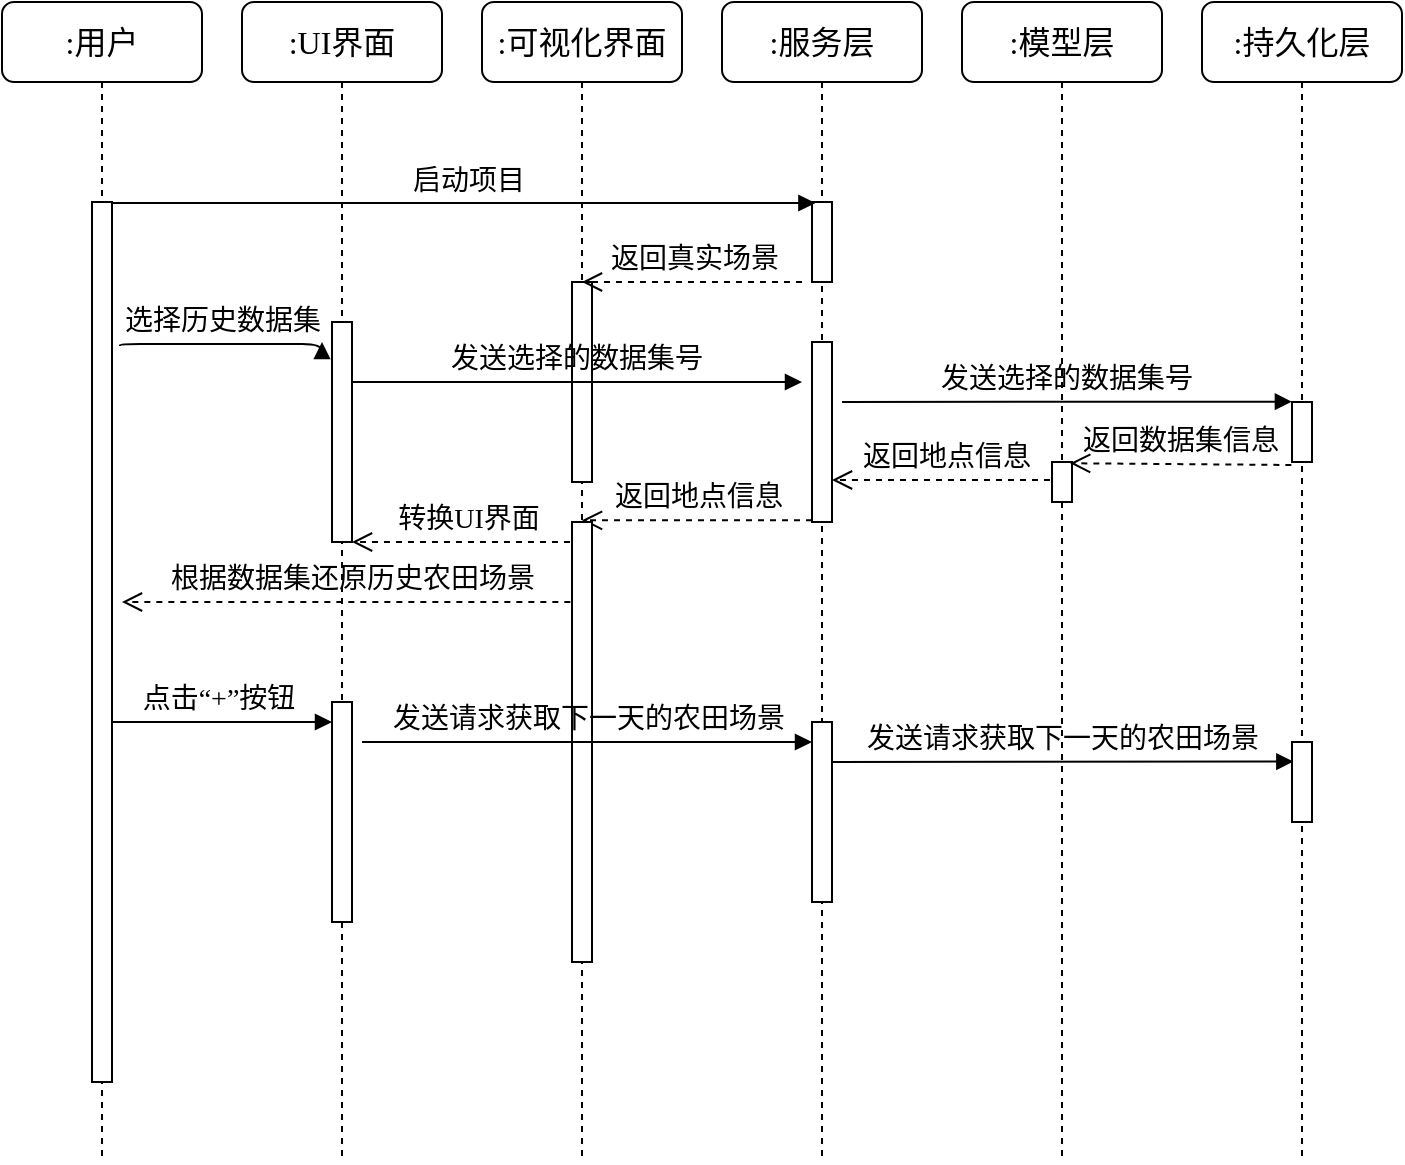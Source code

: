 <mxfile version="24.3.1" type="github">
  <diagram name="Page-1" id="13e1069c-82ec-6db2-03f1-153e76fe0fe0">
    <mxGraphModel dx="477" dy="275" grid="1" gridSize="10" guides="1" tooltips="1" connect="1" arrows="1" fold="1" page="1" pageScale="1" pageWidth="1100" pageHeight="850" background="none" math="0" shadow="0">
      <root>
        <mxCell id="0" />
        <mxCell id="1" parent="0" />
        <mxCell id="7baba1c4bc27f4b0-2" value="&lt;font style=&quot;font-size: 16px;&quot;&gt;:UI界面&lt;/font&gt;" style="shape=umlLifeline;perimeter=lifelinePerimeter;whiteSpace=wrap;html=1;container=1;collapsible=0;recursiveResize=0;outlineConnect=0;rounded=1;shadow=0;comic=0;labelBackgroundColor=none;strokeWidth=1;fontFamily=Verdana;fontSize=12;align=center;" parent="1" vertex="1">
          <mxGeometry x="240" y="80" width="100" height="580" as="geometry" />
        </mxCell>
        <mxCell id="7baba1c4bc27f4b0-10" value="" style="html=1;points=[];perimeter=orthogonalPerimeter;rounded=0;shadow=0;comic=0;labelBackgroundColor=none;strokeWidth=1;fontFamily=Verdana;fontSize=12;align=center;" parent="7baba1c4bc27f4b0-2" vertex="1">
          <mxGeometry x="45" y="160" width="10" height="110" as="geometry" />
        </mxCell>
        <mxCell id="tDSSOY3JjB5FIB1IRcV5-15" value="&lt;font style=&quot;font-size: 14px;&quot;&gt;转换UI界面&lt;/font&gt;" style="html=1;verticalAlign=bottom;endArrow=open;dashed=1;endSize=8;labelBackgroundColor=none;fontFamily=Verdana;fontSize=12;" edge="1" parent="7baba1c4bc27f4b0-2">
          <mxGeometry relative="1" as="geometry">
            <mxPoint x="55.004" y="270" as="targetPoint" />
            <mxPoint x="170" y="270" as="sourcePoint" />
          </mxGeometry>
        </mxCell>
        <mxCell id="tDSSOY3JjB5FIB1IRcV5-16" value="&lt;span style=&quot;font-size: 14px;&quot;&gt;根据数据集还原历史农田场景&lt;/span&gt;" style="html=1;verticalAlign=bottom;endArrow=open;dashed=1;endSize=8;labelBackgroundColor=none;fontFamily=Verdana;fontSize=12;" edge="1" parent="7baba1c4bc27f4b0-2">
          <mxGeometry relative="1" as="geometry">
            <mxPoint x="-60" y="300" as="targetPoint" />
            <mxPoint x="170.17" y="300" as="sourcePoint" />
          </mxGeometry>
        </mxCell>
        <mxCell id="tDSSOY3JjB5FIB1IRcV5-17" value="" style="html=1;points=[];perimeter=orthogonalPerimeter;rounded=0;shadow=0;comic=0;labelBackgroundColor=none;strokeWidth=1;fontFamily=Verdana;fontSize=12;align=center;" vertex="1" parent="7baba1c4bc27f4b0-2">
          <mxGeometry x="45" y="350" width="10" height="110" as="geometry" />
        </mxCell>
        <mxCell id="7baba1c4bc27f4b0-23" value="&lt;font style=&quot;font-size: 14px;&quot;&gt;点击“+”按钮&lt;/font&gt;" style="html=1;verticalAlign=bottom;endArrow=block;labelBackgroundColor=none;fontFamily=Verdana;fontSize=12;" parent="7baba1c4bc27f4b0-2" edge="1">
          <mxGeometry relative="1" as="geometry">
            <mxPoint x="-69.5" y="360" as="sourcePoint" />
            <mxPoint x="45" y="360" as="targetPoint" />
          </mxGeometry>
        </mxCell>
        <mxCell id="7baba1c4bc27f4b0-3" value="&lt;font style=&quot;font-size: 16px;&quot;&gt;:可视化界面&lt;/font&gt;" style="shape=umlLifeline;perimeter=lifelinePerimeter;whiteSpace=wrap;html=1;container=1;collapsible=0;recursiveResize=0;outlineConnect=0;rounded=1;shadow=0;comic=0;labelBackgroundColor=none;strokeWidth=1;fontFamily=Verdana;fontSize=12;align=center;" parent="1" vertex="1">
          <mxGeometry x="360" y="80" width="100" height="580" as="geometry" />
        </mxCell>
        <mxCell id="7baba1c4bc27f4b0-13" value="" style="html=1;points=[];perimeter=orthogonalPerimeter;rounded=0;shadow=0;comic=0;labelBackgroundColor=none;strokeWidth=1;fontFamily=Verdana;fontSize=12;align=center;" parent="7baba1c4bc27f4b0-3" vertex="1">
          <mxGeometry x="45" y="140" width="10" height="100" as="geometry" />
        </mxCell>
        <mxCell id="tDSSOY3JjB5FIB1IRcV5-13" value="&lt;font style=&quot;font-size: 14px;&quot;&gt;返回地点信息&lt;/font&gt;" style="html=1;verticalAlign=bottom;endArrow=open;dashed=1;endSize=8;exitX=0;exitY=0.95;labelBackgroundColor=none;fontFamily=Verdana;fontSize=12;" edge="1" parent="7baba1c4bc27f4b0-3">
          <mxGeometry relative="1" as="geometry">
            <mxPoint x="50.024" y="259.17" as="targetPoint" />
            <mxPoint x="165" y="259.17" as="sourcePoint" />
          </mxGeometry>
        </mxCell>
        <mxCell id="tDSSOY3JjB5FIB1IRcV5-14" value="" style="html=1;points=[];perimeter=orthogonalPerimeter;rounded=0;shadow=0;comic=0;labelBackgroundColor=none;strokeWidth=1;fontFamily=Verdana;fontSize=12;align=center;" vertex="1" parent="7baba1c4bc27f4b0-3">
          <mxGeometry x="45" y="260" width="10" height="220" as="geometry" />
        </mxCell>
        <mxCell id="7baba1c4bc27f4b0-4" value="&lt;font style=&quot;font-size: 16px;&quot;&gt;:服务层&lt;/font&gt;" style="shape=umlLifeline;perimeter=lifelinePerimeter;whiteSpace=wrap;html=1;container=1;collapsible=0;recursiveResize=0;outlineConnect=0;rounded=1;shadow=0;comic=0;labelBackgroundColor=none;strokeWidth=1;fontFamily=Verdana;fontSize=12;align=center;" parent="1" vertex="1">
          <mxGeometry x="480" y="80" width="100" height="580" as="geometry" />
        </mxCell>
        <mxCell id="7baba1c4bc27f4b0-16" value="" style="html=1;points=[];perimeter=orthogonalPerimeter;rounded=0;shadow=0;comic=0;labelBackgroundColor=none;strokeWidth=1;fontFamily=Verdana;fontSize=12;align=center;" parent="7baba1c4bc27f4b0-4" vertex="1">
          <mxGeometry x="45" y="100" width="10" height="40" as="geometry" />
        </mxCell>
        <mxCell id="tDSSOY3JjB5FIB1IRcV5-3" value="" style="html=1;points=[];perimeter=orthogonalPerimeter;rounded=0;shadow=0;comic=0;labelBackgroundColor=none;strokeWidth=1;fontFamily=Verdana;fontSize=12;align=center;" vertex="1" parent="7baba1c4bc27f4b0-4">
          <mxGeometry x="45" y="170" width="10" height="90" as="geometry" />
        </mxCell>
        <mxCell id="tDSSOY3JjB5FIB1IRcV5-12" value="&lt;font style=&quot;font-size: 14px;&quot;&gt;返回地点信息&lt;/font&gt;" style="html=1;verticalAlign=bottom;endArrow=open;dashed=1;endSize=8;exitX=0;exitY=0.95;labelBackgroundColor=none;fontFamily=Verdana;fontSize=12;" edge="1" parent="7baba1c4bc27f4b0-4">
          <mxGeometry relative="1" as="geometry">
            <mxPoint x="55.004" y="239" as="targetPoint" />
            <mxPoint x="169.98" y="239" as="sourcePoint" />
          </mxGeometry>
        </mxCell>
        <mxCell id="tDSSOY3JjB5FIB1IRcV5-20" value="" style="html=1;points=[];perimeter=orthogonalPerimeter;rounded=0;shadow=0;comic=0;labelBackgroundColor=none;strokeWidth=1;fontFamily=Verdana;fontSize=12;align=center;" vertex="1" parent="7baba1c4bc27f4b0-4">
          <mxGeometry x="45" y="360" width="10" height="90" as="geometry" />
        </mxCell>
        <mxCell id="tDSSOY3JjB5FIB1IRcV5-19" value="&lt;font style=&quot;font-size: 14px;&quot;&gt;发送请求获取下一天的农田场景&lt;/font&gt;" style="html=1;verticalAlign=bottom;endArrow=block;labelBackgroundColor=none;fontFamily=Verdana;fontSize=12;" edge="1" parent="7baba1c4bc27f4b0-4">
          <mxGeometry relative="1" as="geometry">
            <mxPoint x="-180" y="370" as="sourcePoint" />
            <mxPoint x="45" y="370" as="targetPoint" />
            <mxPoint as="offset" />
          </mxGeometry>
        </mxCell>
        <mxCell id="tDSSOY3JjB5FIB1IRcV5-21" value="&lt;font style=&quot;font-size: 14px;&quot;&gt;发送请求获取下一天的农田场景&lt;/font&gt;" style="html=1;verticalAlign=bottom;endArrow=block;labelBackgroundColor=none;fontFamily=Verdana;fontSize=12;entryX=0.067;entryY=0.244;entryDx=0;entryDy=0;entryPerimeter=0;" edge="1" parent="7baba1c4bc27f4b0-4" target="tDSSOY3JjB5FIB1IRcV5-22">
          <mxGeometry relative="1" as="geometry">
            <mxPoint x="55" y="380" as="sourcePoint" />
            <mxPoint x="280" y="380" as="targetPoint" />
            <mxPoint as="offset" />
          </mxGeometry>
        </mxCell>
        <mxCell id="7baba1c4bc27f4b0-5" value="&lt;font style=&quot;font-size: 16px;&quot;&gt;:模型层&lt;/font&gt;" style="shape=umlLifeline;perimeter=lifelinePerimeter;whiteSpace=wrap;html=1;container=1;collapsible=0;recursiveResize=0;outlineConnect=0;rounded=1;shadow=0;comic=0;labelBackgroundColor=none;strokeWidth=1;fontFamily=Verdana;fontSize=12;align=center;" parent="1" vertex="1">
          <mxGeometry x="600" y="80" width="100" height="580" as="geometry" />
        </mxCell>
        <mxCell id="7baba1c4bc27f4b0-19" value="" style="html=1;points=[];perimeter=orthogonalPerimeter;rounded=0;shadow=0;comic=0;labelBackgroundColor=none;strokeWidth=1;fontFamily=Verdana;fontSize=12;align=center;" parent="7baba1c4bc27f4b0-5" vertex="1">
          <mxGeometry x="45" y="230" width="10" height="20" as="geometry" />
        </mxCell>
        <mxCell id="7baba1c4bc27f4b0-6" value="&lt;font style=&quot;font-size: 16px;&quot;&gt;:持久化层&lt;/font&gt;" style="shape=umlLifeline;perimeter=lifelinePerimeter;whiteSpace=wrap;html=1;container=1;collapsible=0;recursiveResize=0;outlineConnect=0;rounded=1;shadow=0;comic=0;labelBackgroundColor=none;strokeWidth=1;fontFamily=Verdana;fontSize=12;align=center;" parent="1" vertex="1">
          <mxGeometry x="720" y="80" width="100" height="580" as="geometry" />
        </mxCell>
        <mxCell id="tDSSOY3JjB5FIB1IRcV5-8" value="" style="html=1;points=[];perimeter=orthogonalPerimeter;rounded=0;shadow=0;comic=0;labelBackgroundColor=none;strokeWidth=1;fontFamily=Verdana;fontSize=12;align=center;" vertex="1" parent="7baba1c4bc27f4b0-6">
          <mxGeometry x="45" y="200" width="10" height="30" as="geometry" />
        </mxCell>
        <mxCell id="tDSSOY3JjB5FIB1IRcV5-22" value="" style="html=1;points=[];perimeter=orthogonalPerimeter;rounded=0;shadow=0;comic=0;labelBackgroundColor=none;strokeWidth=1;fontFamily=Verdana;fontSize=12;align=center;" vertex="1" parent="7baba1c4bc27f4b0-6">
          <mxGeometry x="45" y="370" width="10" height="40" as="geometry" />
        </mxCell>
        <mxCell id="7baba1c4bc27f4b0-8" value="&lt;font style=&quot;font-size: 16px;&quot;&gt;:用户&lt;/font&gt;" style="shape=umlLifeline;perimeter=lifelinePerimeter;whiteSpace=wrap;html=1;container=1;collapsible=0;recursiveResize=0;outlineConnect=0;rounded=1;shadow=0;comic=0;labelBackgroundColor=none;strokeWidth=1;fontFamily=Verdana;fontSize=12;align=center;" parent="1" vertex="1">
          <mxGeometry x="120" y="80" width="100" height="580" as="geometry" />
        </mxCell>
        <mxCell id="7baba1c4bc27f4b0-9" value="" style="html=1;points=[];perimeter=orthogonalPerimeter;rounded=0;shadow=0;comic=0;labelBackgroundColor=none;strokeWidth=1;fontFamily=Verdana;fontSize=12;align=center;" parent="7baba1c4bc27f4b0-8" vertex="1">
          <mxGeometry x="45" y="100" width="10" height="440" as="geometry" />
        </mxCell>
        <mxCell id="7baba1c4bc27f4b0-11" value="&lt;font style=&quot;font-size: 14px;&quot;&gt;启动项目&lt;/font&gt;" style="html=1;verticalAlign=bottom;endArrow=block;labelBackgroundColor=none;fontFamily=Verdana;fontSize=12;edgeStyle=elbowEdgeStyle;elbow=vertical;entryX=0.171;entryY=0.013;entryDx=0;entryDy=0;entryPerimeter=0;" parent="1" source="7baba1c4bc27f4b0-9" target="7baba1c4bc27f4b0-16" edge="1">
          <mxGeometry x="0.008" relative="1" as="geometry">
            <mxPoint x="220" y="190" as="sourcePoint" />
            <mxPoint x="250" y="180" as="targetPoint" />
            <mxPoint as="offset" />
          </mxGeometry>
        </mxCell>
        <mxCell id="tDSSOY3JjB5FIB1IRcV5-1" value="&lt;font style=&quot;font-size: 14px;&quot;&gt;返回真实场景&lt;/font&gt;" style="html=1;verticalAlign=bottom;endArrow=open;dashed=1;endSize=8;labelBackgroundColor=none;fontFamily=Verdana;fontSize=12;" edge="1" parent="1" target="7baba1c4bc27f4b0-3">
          <mxGeometry x="-0.008" relative="1" as="geometry">
            <mxPoint x="155" y="220" as="targetPoint" />
            <mxPoint x="520" y="220" as="sourcePoint" />
            <Array as="points">
              <mxPoint x="520" y="220" />
            </Array>
            <mxPoint as="offset" />
          </mxGeometry>
        </mxCell>
        <mxCell id="tDSSOY3JjB5FIB1IRcV5-4" value="&lt;font style=&quot;font-size: 14px;&quot;&gt;发送选择的数据集号&lt;/font&gt;" style="html=1;verticalAlign=bottom;endArrow=block;labelBackgroundColor=none;fontFamily=Verdana;fontSize=12;" edge="1" parent="1">
          <mxGeometry x="-0.003" relative="1" as="geometry">
            <mxPoint x="295" y="270" as="sourcePoint" />
            <mxPoint x="520" y="270" as="targetPoint" />
            <mxPoint as="offset" />
          </mxGeometry>
        </mxCell>
        <mxCell id="tDSSOY3JjB5FIB1IRcV5-7" value="&lt;font style=&quot;font-size: 14px;&quot;&gt;发送选择的数据集号&lt;/font&gt;" style="html=1;verticalAlign=bottom;endArrow=block;labelBackgroundColor=none;fontFamily=Verdana;fontSize=12;entryX=-0.004;entryY=-0.006;entryDx=0;entryDy=0;entryPerimeter=0;" edge="1" parent="1" target="tDSSOY3JjB5FIB1IRcV5-8">
          <mxGeometry x="-0.003" relative="1" as="geometry">
            <mxPoint x="540" y="280" as="sourcePoint" />
            <mxPoint x="860" y="280" as="targetPoint" />
            <mxPoint as="offset" />
          </mxGeometry>
        </mxCell>
        <mxCell id="tDSSOY3JjB5FIB1IRcV5-2" value="&lt;font style=&quot;font-size: 14px;&quot;&gt;选择历史数据集&lt;/font&gt;" style="html=1;verticalAlign=bottom;endArrow=block;labelBackgroundColor=none;fontFamily=Verdana;fontSize=12;edgeStyle=elbowEdgeStyle;elbow=vertical;" edge="1" parent="1">
          <mxGeometry x="0.0" relative="1" as="geometry">
            <mxPoint x="179" y="252" as="sourcePoint" />
            <mxPoint x="280" y="250" as="targetPoint" />
            <mxPoint as="offset" />
          </mxGeometry>
        </mxCell>
        <mxCell id="tDSSOY3JjB5FIB1IRcV5-9" value="&lt;font style=&quot;font-size: 14px;&quot;&gt;返回数据集信息&lt;/font&gt;" style="html=1;verticalAlign=bottom;endArrow=open;dashed=1;endSize=8;labelBackgroundColor=none;fontFamily=Verdana;fontSize=12;entryX=0.906;entryY=0.031;entryDx=0;entryDy=0;entryPerimeter=0;exitX=-0.033;exitY=1.05;exitDx=0;exitDy=0;exitPerimeter=0;" edge="1" parent="1" source="tDSSOY3JjB5FIB1IRcV5-8" target="7baba1c4bc27f4b0-19">
          <mxGeometry relative="1" as="geometry">
            <mxPoint x="690" y="320" as="targetPoint" />
            <mxPoint x="770" y="321" as="sourcePoint" />
          </mxGeometry>
        </mxCell>
      </root>
    </mxGraphModel>
  </diagram>
</mxfile>
